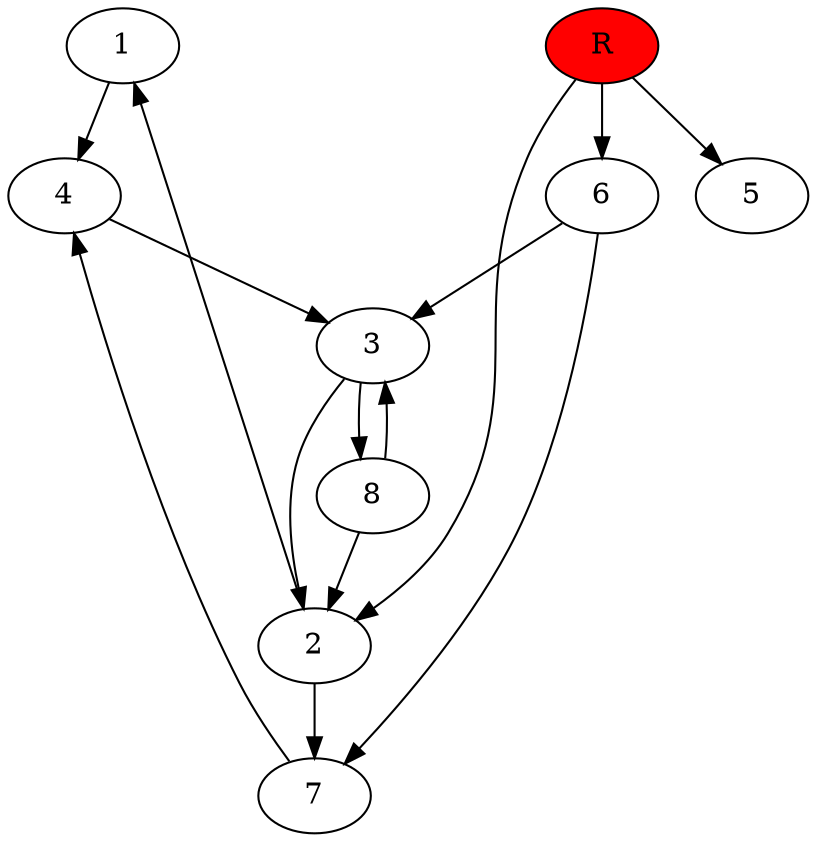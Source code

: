 digraph prb33918 {
	1
	2
	3
	4
	5
	6
	7
	8
	R [fillcolor="#ff0000" style=filled]
	1 -> 4
	2 -> 1
	2 -> 7
	3 -> 2
	3 -> 8
	4 -> 3
	6 -> 3
	6 -> 7
	7 -> 4
	8 -> 2
	8 -> 3
	R -> 2
	R -> 5
	R -> 6
}

